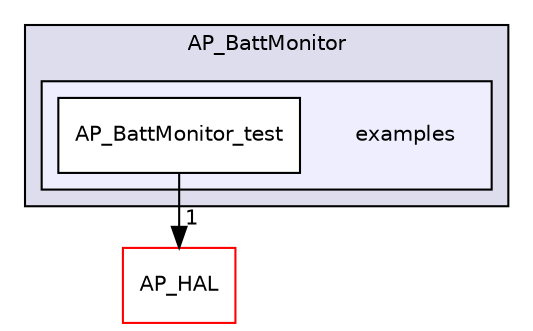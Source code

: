 digraph "libraries/AP_BattMonitor/examples" {
  compound=true
  node [ fontsize="10", fontname="Helvetica"];
  edge [ labelfontsize="10", labelfontname="Helvetica"];
  subgraph clusterdir_210b3cddc805c7c91973d20121d570cf {
    graph [ bgcolor="#ddddee", pencolor="black", label="AP_BattMonitor" fontname="Helvetica", fontsize="10", URL="dir_210b3cddc805c7c91973d20121d570cf.html"]
  subgraph clusterdir_9f34b3d5f116150da4cf3ca406cdd00c {
    graph [ bgcolor="#eeeeff", pencolor="black", label="" URL="dir_9f34b3d5f116150da4cf3ca406cdd00c.html"];
    dir_9f34b3d5f116150da4cf3ca406cdd00c [shape=plaintext label="examples"];
    dir_aeadc8511f68a46cef4fa78aebe443b9 [shape=box label="AP_BattMonitor_test" color="black" fillcolor="white" style="filled" URL="dir_aeadc8511f68a46cef4fa78aebe443b9.html"];
  }
  }
  dir_1cbc10423b2512b31103883361e0123b [shape=box label="AP_HAL" fillcolor="white" style="filled" color="red" URL="dir_1cbc10423b2512b31103883361e0123b.html"];
  dir_aeadc8511f68a46cef4fa78aebe443b9->dir_1cbc10423b2512b31103883361e0123b [headlabel="1", labeldistance=1.5 headhref="dir_000028_000057.html"];
}
